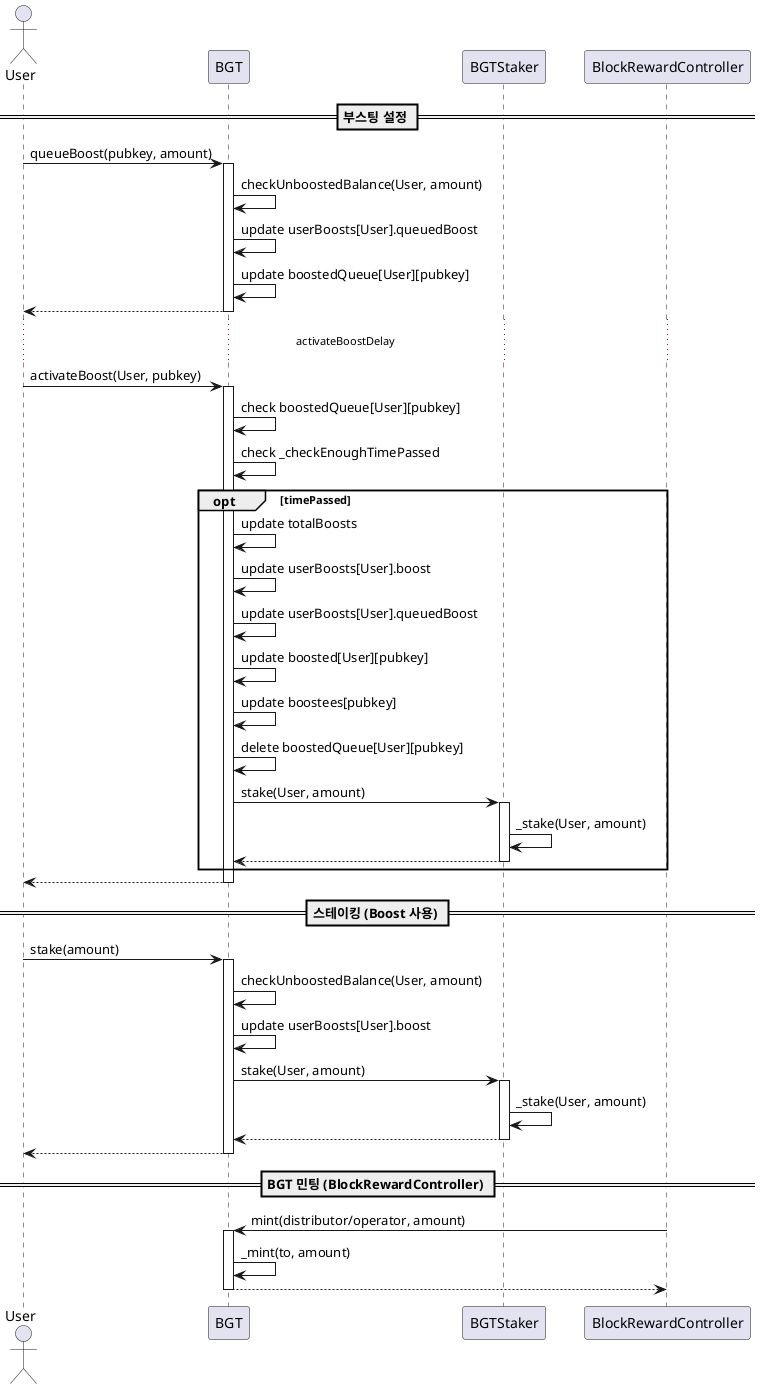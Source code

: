 @startuml BGT_Sequence

actor User
participant BGT
participant Staker as "BGTStaker"
participant BRC as "BlockRewardController"

== 부스팅 설정 ==

User -> BGT : queueBoost(pubkey, amount)
activate BGT
BGT -> BGT : checkUnboostedBalance(User, amount)
BGT -> BGT : update userBoosts[User].queuedBoost
BGT -> BGT : update boostedQueue[User][pubkey]
BGT --> User
deactivate BGT

... activateBoostDelay ...

User -> BGT : activateBoost(User, pubkey)
activate BGT
BGT -> BGT : check boostedQueue[User][pubkey]
BGT -> BGT : check _checkEnoughTimePassed
opt timePassed
    BGT -> BGT : update totalBoosts
    BGT -> BGT : update userBoosts[User].boost
    BGT -> BGT : update userBoosts[User].queuedBoost
    BGT -> BGT : update boosted[User][pubkey]
    BGT -> BGT : update boostees[pubkey]
    BGT -> BGT : delete boostedQueue[User][pubkey]

    BGT -> Staker : stake(User, amount)
    activate Staker
    Staker -> Staker : _stake(User, amount)
    Staker --> BGT
    deactivate Staker
end
BGT --> User
deactivate BGT

== 스테이킹 (Boost 사용) ==

User -> BGT : stake(amount)
activate BGT
BGT -> BGT : checkUnboostedBalance(User, amount)
BGT -> BGT : update userBoosts[User].boost
BGT -> Staker : stake(User, amount)
activate Staker
Staker -> Staker : _stake(User, amount)
Staker --> BGT
deactivate Staker
BGT --> User
deactivate BGT

== BGT 민팅 (BlockRewardController) ==

BRC -> BGT : mint(distributor/operator, amount)
activate BGT
BGT -> BGT : _mint(to, amount)
BGT --> BRC
deactivate BGT

@enduml 